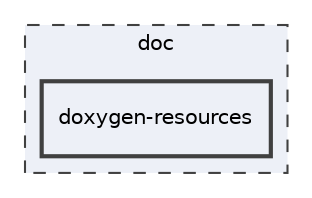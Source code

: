 digraph "doc/doxygen-resources"
{
 // INTERACTIVE_SVG=YES
 // LATEX_PDF_SIZE
  edge [fontname="Helvetica",fontsize="10",labelfontname="Helvetica",labelfontsize="10"];
  node [fontname="Helvetica",fontsize="10",shape=record];
  compound=true
  subgraph clusterdir_e68e8157741866f444e17edd764ebbae {
    graph [ bgcolor="#edf0f7", pencolor="grey25", style="filled,dashed,", label="doc", fontname="Helvetica", fontsize="10", URL="dir_e68e8157741866f444e17edd764ebbae.html"]
  dir_e6ff608aae4af6266b955d746197c838 [shape=box, label="doxygen-resources", style="filled,bold,", fillcolor="#edf0f7", color="grey25", URL="dir_e6ff608aae4af6266b955d746197c838.html"];
  }
}
